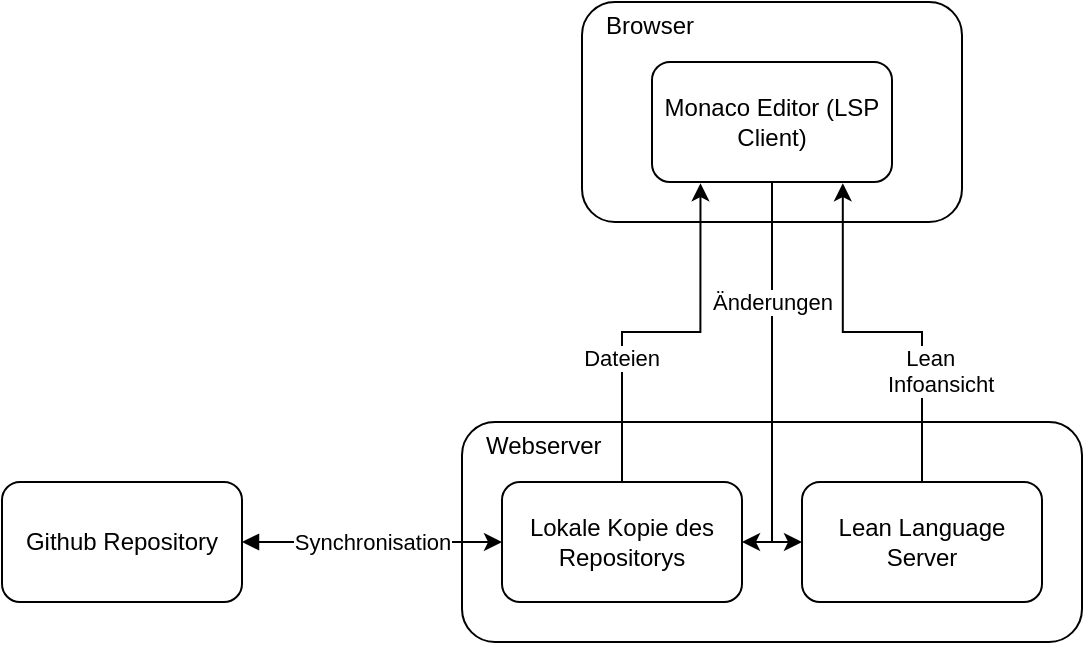 <mxfile version="23.1.5" type="device">
  <diagram name="Page-1" id="FQGKYs_hwpku-xk34qYB">
    <mxGraphModel dx="812" dy="477" grid="1" gridSize="10" guides="1" tooltips="1" connect="1" arrows="1" fold="1" page="1" pageScale="1" pageWidth="850" pageHeight="1100" math="0" shadow="0">
      <root>
        <mxCell id="0" />
        <mxCell id="1" parent="0" />
        <mxCell id="YQrrE9ldobGw4m-E9e90-2" value="&lt;div style=&quot;&quot;&gt;&lt;span style=&quot;background-color: initial;&quot;&gt;&amp;nbsp; &amp;nbsp;Webserver&lt;/span&gt;&lt;/div&gt;&lt;br&gt;&lt;br&gt;&lt;br&gt;&lt;br&gt;&lt;br&gt;&lt;br&gt;" style="rounded=1;whiteSpace=wrap;html=1;align=left;fillColor=none;" parent="1" vertex="1">
          <mxGeometry x="290" y="1160" width="310" height="110" as="geometry" />
        </mxCell>
        <mxCell id="YQrrE9ldobGw4m-E9e90-1" value="Lean Language Server" style="rounded=1;whiteSpace=wrap;html=1;fillColor=none;" parent="1" vertex="1">
          <mxGeometry x="460" y="1190" width="120" height="60" as="geometry" />
        </mxCell>
        <mxCell id="YQrrE9ldobGw4m-E9e90-30" value="Synchronisation" style="edgeStyle=orthogonalEdgeStyle;rounded=0;orthogonalLoop=1;jettySize=auto;html=1;exitX=1;exitY=0.5;exitDx=0;exitDy=0;entryX=0;entryY=0.5;entryDx=0;entryDy=0;startArrow=block;startFill=1;" parent="1" source="YQrrE9ldobGw4m-E9e90-5" target="YQrrE9ldobGw4m-E9e90-23" edge="1">
          <mxGeometry relative="1" as="geometry" />
        </mxCell>
        <mxCell id="YQrrE9ldobGw4m-E9e90-5" value="Github Repository" style="rounded=1;whiteSpace=wrap;html=1;fillColor=none;" parent="1" vertex="1">
          <mxGeometry x="60" y="1190" width="120" height="60" as="geometry" />
        </mxCell>
        <mxCell id="YQrrE9ldobGw4m-E9e90-15" value="&lt;div style=&quot;&quot;&gt;&lt;span style=&quot;background-color: initial;&quot;&gt;&amp;nbsp; &amp;nbsp;Browser&lt;/span&gt;&lt;/div&gt;&lt;br&gt;&lt;br&gt;&lt;br&gt;&lt;br&gt;&lt;br&gt;&lt;br&gt;" style="rounded=1;whiteSpace=wrap;html=1;align=left;fillColor=none;" parent="1" vertex="1">
          <mxGeometry x="350" y="950" width="190" height="110" as="geometry" />
        </mxCell>
        <mxCell id="YQrrE9ldobGw4m-E9e90-33" value="Änderungen" style="edgeStyle=orthogonalEdgeStyle;shape=connector;rounded=0;orthogonalLoop=1;jettySize=auto;html=1;exitX=0.5;exitY=1;exitDx=0;exitDy=0;entryX=0.5;entryY=0;entryDx=0;entryDy=0;labelBackgroundColor=default;strokeColor=default;align=center;verticalAlign=middle;fontFamily=Helvetica;fontSize=11;fontColor=default;startArrow=none;startFill=0;endArrow=none;endFill=0;" parent="1" source="YQrrE9ldobGw4m-E9e90-14" target="YQrrE9ldobGw4m-E9e90-2" edge="1">
          <mxGeometry relative="1" as="geometry" />
        </mxCell>
        <mxCell id="YQrrE9ldobGw4m-E9e90-14" value="Monaco Editor (LSP Client)" style="rounded=1;whiteSpace=wrap;html=1;fillColor=none;" parent="1" vertex="1">
          <mxGeometry x="385" y="980" width="120" height="60" as="geometry" />
        </mxCell>
        <mxCell id="YQrrE9ldobGw4m-E9e90-23" value="Lokale Kopie des Repositorys" style="rounded=1;whiteSpace=wrap;html=1;fillColor=none;" parent="1" vertex="1">
          <mxGeometry x="310" y="1190" width="120" height="60" as="geometry" />
        </mxCell>
        <mxCell id="YQrrE9ldobGw4m-E9e90-34" value="" style="edgeStyle=orthogonalEdgeStyle;shape=connector;rounded=0;orthogonalLoop=1;jettySize=auto;html=1;exitX=0.5;exitY=0;exitDx=0;exitDy=0;labelBackgroundColor=default;strokeColor=default;align=center;verticalAlign=middle;fontFamily=Helvetica;fontSize=11;fontColor=default;startArrow=none;startFill=0;endArrow=classic;entryX=1;entryY=0.5;entryDx=0;entryDy=0;" parent="1" source="YQrrE9ldobGw4m-E9e90-2" target="YQrrE9ldobGw4m-E9e90-23" edge="1">
          <mxGeometry relative="1" as="geometry">
            <mxPoint x="500" y="1070" as="sourcePoint" />
            <mxPoint x="500" y="1190" as="targetPoint" />
            <Array as="points">
              <mxPoint x="445" y="1220" />
            </Array>
          </mxGeometry>
        </mxCell>
        <mxCell id="YQrrE9ldobGw4m-E9e90-35" value="" style="edgeStyle=orthogonalEdgeStyle;shape=connector;rounded=0;orthogonalLoop=1;jettySize=auto;html=1;exitX=0.5;exitY=0;exitDx=0;exitDy=0;labelBackgroundColor=default;strokeColor=default;align=center;verticalAlign=middle;fontFamily=Helvetica;fontSize=11;fontColor=default;startArrow=none;startFill=0;endArrow=classic;entryX=1;entryY=0.5;entryDx=0;entryDy=0;" parent="1" edge="1">
          <mxGeometry relative="1" as="geometry">
            <mxPoint x="445" y="1160" as="sourcePoint" />
            <mxPoint x="460" y="1220" as="targetPoint" />
            <Array as="points">
              <mxPoint x="445" y="1220" />
            </Array>
          </mxGeometry>
        </mxCell>
        <mxCell id="YQrrE9ldobGw4m-E9e90-36" value="&amp;nbsp; &amp;nbsp;Lean&lt;br&gt;Infoansicht" style="endArrow=classic;html=1;rounded=0;labelBackgroundColor=default;strokeColor=default;align=left;verticalAlign=top;fontFamily=Helvetica;fontSize=11;fontColor=default;shape=connector;edgeStyle=orthogonalEdgeStyle;exitX=0.5;exitY=0;exitDx=0;exitDy=0;entryX=0.795;entryY=1.01;entryDx=0;entryDy=0;entryPerimeter=0;labelPosition=right;verticalLabelPosition=bottom;" parent="1" source="YQrrE9ldobGw4m-E9e90-1" target="YQrrE9ldobGw4m-E9e90-14" edge="1">
          <mxGeometry x="0.002" width="50" height="50" relative="1" as="geometry">
            <mxPoint x="450" y="1140" as="sourcePoint" />
            <mxPoint x="500" y="1090" as="targetPoint" />
            <mxPoint as="offset" />
          </mxGeometry>
        </mxCell>
        <mxCell id="YQrrE9ldobGw4m-E9e90-38" value="Dateien" style="endArrow=classic;html=1;rounded=0;labelBackgroundColor=default;strokeColor=default;align=right;verticalAlign=top;fontFamily=Helvetica;fontSize=11;fontColor=default;shape=connector;edgeStyle=orthogonalEdgeStyle;entryX=0.202;entryY=1.01;entryDx=0;entryDy=0;entryPerimeter=0;exitX=0.5;exitY=0;exitDx=0;exitDy=0;labelPosition=left;verticalLabelPosition=bottom;" parent="1" source="YQrrE9ldobGw4m-E9e90-23" target="YQrrE9ldobGw4m-E9e90-14" edge="1">
          <mxGeometry width="50" height="50" relative="1" as="geometry">
            <mxPoint x="450" y="1140" as="sourcePoint" />
            <mxPoint x="500" y="1090" as="targetPoint" />
          </mxGeometry>
        </mxCell>
      </root>
    </mxGraphModel>
  </diagram>
</mxfile>
